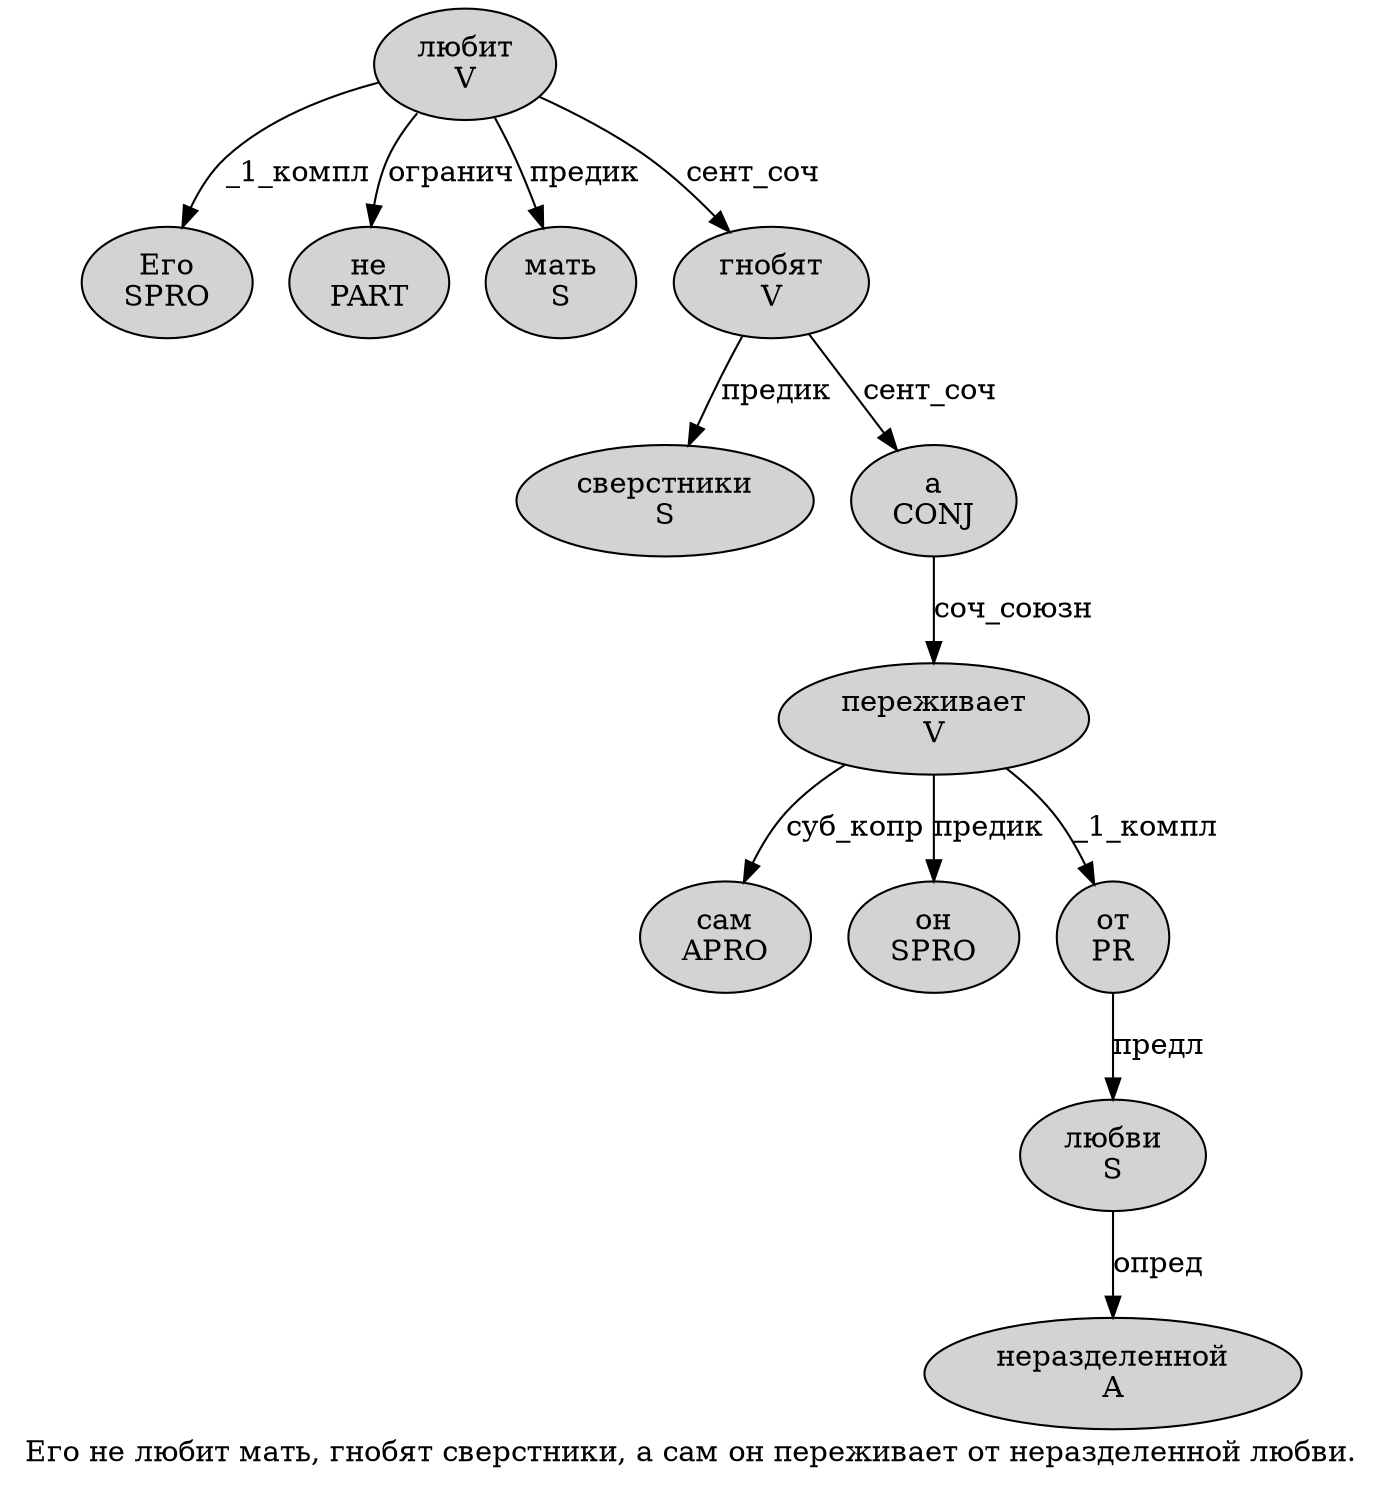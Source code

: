 digraph SENTENCE_4185 {
	graph [label="Его не любит мать, гнобят сверстники, а сам он переживает от неразделенной любви."]
	node [style=filled]
		0 [label="Его
SPRO" color="" fillcolor=lightgray penwidth=1 shape=ellipse]
		1 [label="не
PART" color="" fillcolor=lightgray penwidth=1 shape=ellipse]
		2 [label="любит
V" color="" fillcolor=lightgray penwidth=1 shape=ellipse]
		3 [label="мать
S" color="" fillcolor=lightgray penwidth=1 shape=ellipse]
		5 [label="гнобят
V" color="" fillcolor=lightgray penwidth=1 shape=ellipse]
		6 [label="сверстники
S" color="" fillcolor=lightgray penwidth=1 shape=ellipse]
		8 [label="а
CONJ" color="" fillcolor=lightgray penwidth=1 shape=ellipse]
		9 [label="сам
APRO" color="" fillcolor=lightgray penwidth=1 shape=ellipse]
		10 [label="он
SPRO" color="" fillcolor=lightgray penwidth=1 shape=ellipse]
		11 [label="переживает
V" color="" fillcolor=lightgray penwidth=1 shape=ellipse]
		12 [label="от
PR" color="" fillcolor=lightgray penwidth=1 shape=ellipse]
		13 [label="неразделенной
A" color="" fillcolor=lightgray penwidth=1 shape=ellipse]
		14 [label="любви
S" color="" fillcolor=lightgray penwidth=1 shape=ellipse]
			12 -> 14 [label="предл"]
			11 -> 9 [label="суб_копр"]
			11 -> 10 [label="предик"]
			11 -> 12 [label="_1_компл"]
			8 -> 11 [label="соч_союзн"]
			14 -> 13 [label="опред"]
			2 -> 0 [label="_1_компл"]
			2 -> 1 [label="огранич"]
			2 -> 3 [label="предик"]
			2 -> 5 [label="сент_соч"]
			5 -> 6 [label="предик"]
			5 -> 8 [label="сент_соч"]
}